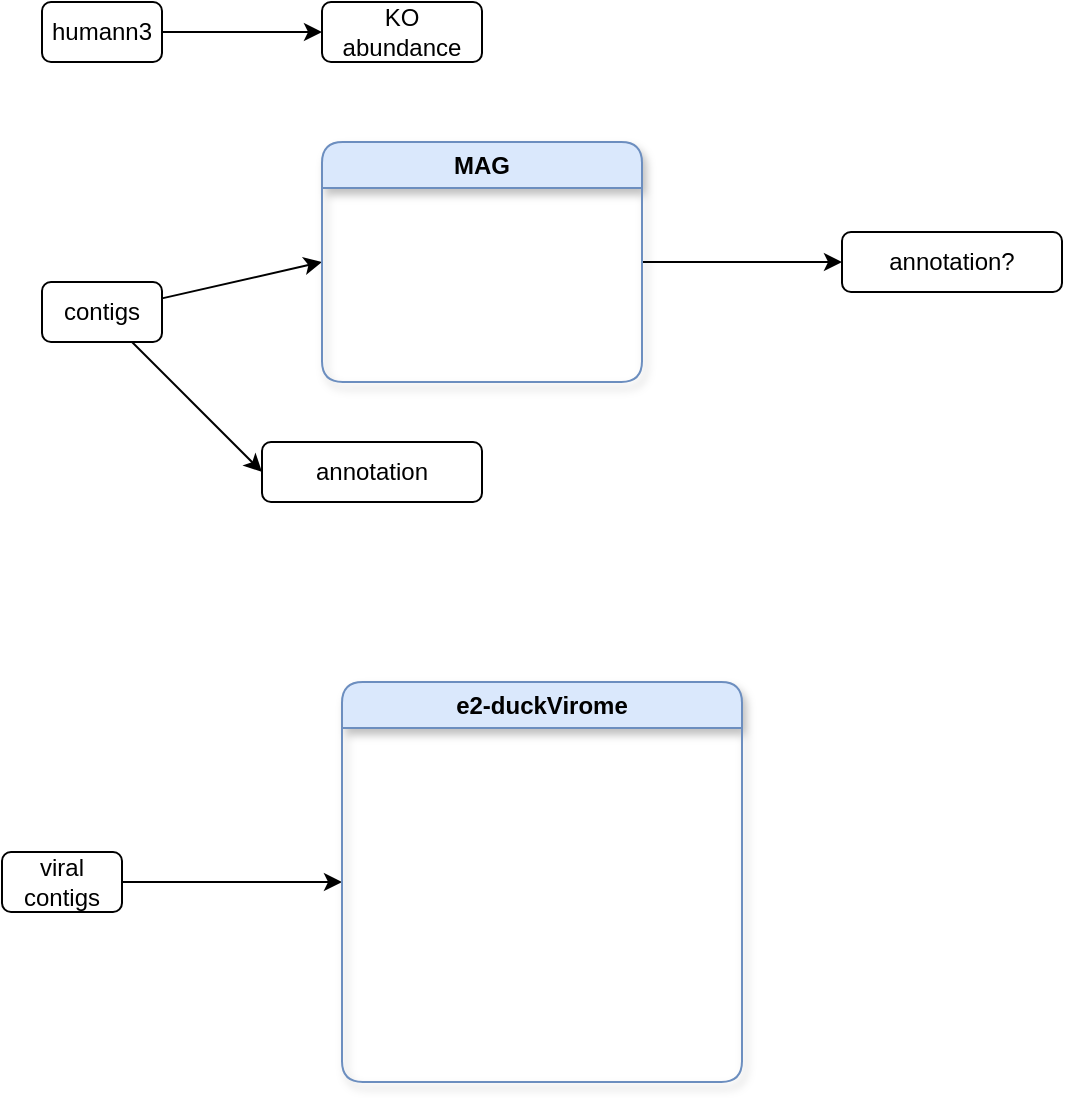 <mxfile>
    <diagram id="zcAWWYz-AIycN1vfMYtM" name="Page-1">
        <mxGraphModel dx="618" dy="1854" grid="1" gridSize="10" guides="1" tooltips="1" connect="1" arrows="1" fold="1" page="1" pageScale="1" pageWidth="850" pageHeight="1100" math="0" shadow="0">
            <root>
                <mxCell id="0"/>
                <mxCell id="1" parent="0"/>
                <mxCell id="14" style="edgeStyle=none;html=1;entryX=0;entryY=0.5;entryDx=0;entryDy=0;" edge="1" parent="1" source="3" target="13">
                    <mxGeometry relative="1" as="geometry"/>
                </mxCell>
                <mxCell id="17" style="edgeStyle=none;html=1;entryX=0;entryY=0.5;entryDx=0;entryDy=0;" edge="1" parent="1" source="3" target="7">
                    <mxGeometry relative="1" as="geometry"/>
                </mxCell>
                <mxCell id="3" value="contigs" style="rounded=1;whiteSpace=wrap;html=1;" vertex="1" parent="1">
                    <mxGeometry x="140" y="90" width="60" height="30" as="geometry"/>
                </mxCell>
                <mxCell id="11" style="edgeStyle=none;html=1;entryX=0;entryY=0.5;entryDx=0;entryDy=0;" edge="1" parent="1" source="4" target="6">
                    <mxGeometry relative="1" as="geometry"/>
                </mxCell>
                <mxCell id="4" value="viral contigs" style="rounded=1;whiteSpace=wrap;html=1;" vertex="1" parent="1">
                    <mxGeometry x="120" y="375" width="60" height="30" as="geometry"/>
                </mxCell>
                <mxCell id="6" value="e2-duckVirome" style="swimlane;whiteSpace=wrap;html=1;collapsible=0;autosize=0;rounded=1;shadow=1;fillColor=#dae8fc;strokeColor=#6c8ebf;" vertex="1" parent="1">
                    <mxGeometry x="290" y="290" width="200" height="200" as="geometry"/>
                </mxCell>
                <mxCell id="16" style="edgeStyle=none;html=1;entryX=0;entryY=0.5;entryDx=0;entryDy=0;" edge="1" parent="1" source="7" target="15">
                    <mxGeometry relative="1" as="geometry"/>
                </mxCell>
                <mxCell id="7" value="MAG" style="swimlane;whiteSpace=wrap;html=1;collapsible=0;autosize=0;rounded=1;shadow=1;fillColor=#dae8fc;strokeColor=#6c8ebf;" vertex="1" parent="1">
                    <mxGeometry x="280" y="20" width="160" height="120" as="geometry"/>
                </mxCell>
                <mxCell id="10" value="" style="edgeStyle=none;html=1;" edge="1" parent="1" source="8" target="9">
                    <mxGeometry relative="1" as="geometry"/>
                </mxCell>
                <mxCell id="8" value="humann3" style="rounded=1;whiteSpace=wrap;html=1;" vertex="1" parent="1">
                    <mxGeometry x="140" y="-50" width="60" height="30" as="geometry"/>
                </mxCell>
                <mxCell id="9" value="KO abundance" style="rounded=1;whiteSpace=wrap;html=1;" vertex="1" parent="1">
                    <mxGeometry x="280" y="-50" width="80" height="30" as="geometry"/>
                </mxCell>
                <mxCell id="13" value="annotation" style="rounded=1;whiteSpace=wrap;html=1;" vertex="1" parent="1">
                    <mxGeometry x="250" y="170" width="110" height="30" as="geometry"/>
                </mxCell>
                <mxCell id="15" value="annotation?" style="rounded=1;whiteSpace=wrap;html=1;" vertex="1" parent="1">
                    <mxGeometry x="540" y="65" width="110" height="30" as="geometry"/>
                </mxCell>
            </root>
        </mxGraphModel>
    </diagram>
</mxfile>
